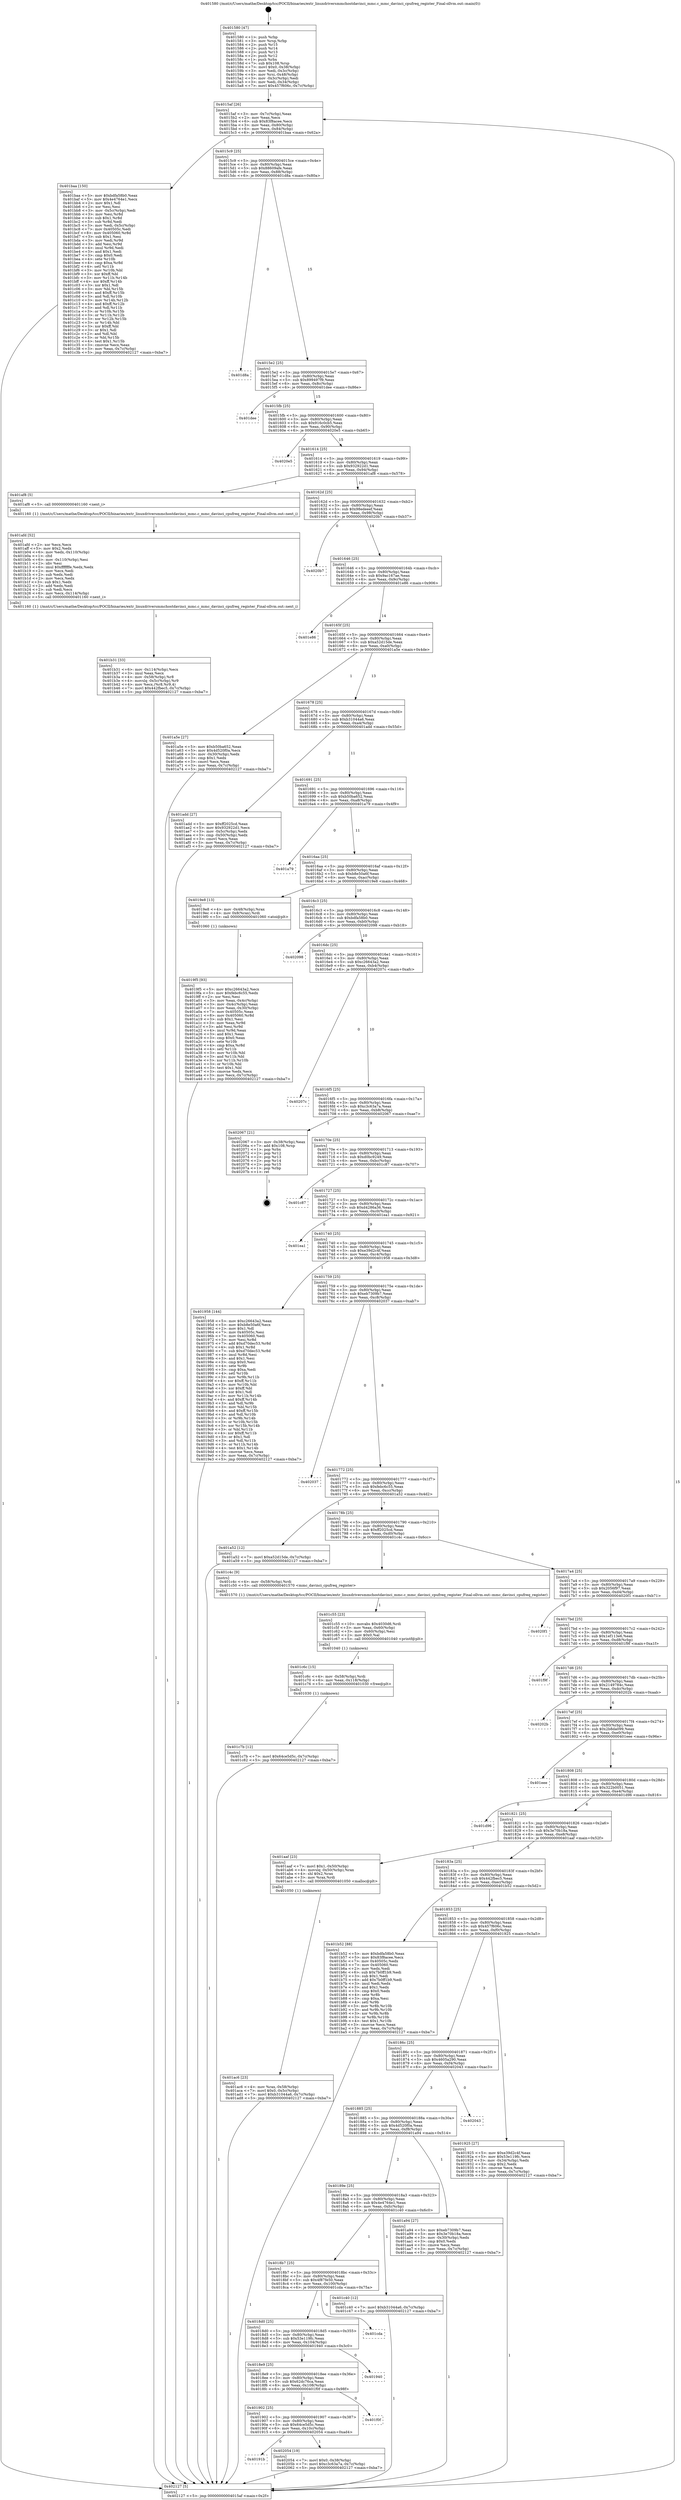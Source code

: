 digraph "0x401580" {
  label = "0x401580 (/mnt/c/Users/mathe/Desktop/tcc/POCII/binaries/extr_linuxdriversmmchostdavinci_mmc.c_mmc_davinci_cpufreq_register_Final-ollvm.out::main(0))"
  labelloc = "t"
  node[shape=record]

  Entry [label="",width=0.3,height=0.3,shape=circle,fillcolor=black,style=filled]
  "0x4015af" [label="{
     0x4015af [26]\l
     | [instrs]\l
     &nbsp;&nbsp;0x4015af \<+3\>: mov -0x7c(%rbp),%eax\l
     &nbsp;&nbsp;0x4015b2 \<+2\>: mov %eax,%ecx\l
     &nbsp;&nbsp;0x4015b4 \<+6\>: sub $0x83f8acee,%ecx\l
     &nbsp;&nbsp;0x4015ba \<+3\>: mov %eax,-0x80(%rbp)\l
     &nbsp;&nbsp;0x4015bd \<+6\>: mov %ecx,-0x84(%rbp)\l
     &nbsp;&nbsp;0x4015c3 \<+6\>: je 0000000000401baa \<main+0x62a\>\l
  }"]
  "0x401baa" [label="{
     0x401baa [150]\l
     | [instrs]\l
     &nbsp;&nbsp;0x401baa \<+5\>: mov $0xbdfa58b0,%eax\l
     &nbsp;&nbsp;0x401baf \<+5\>: mov $0x4e4764e1,%ecx\l
     &nbsp;&nbsp;0x401bb4 \<+2\>: mov $0x1,%dl\l
     &nbsp;&nbsp;0x401bb6 \<+2\>: xor %esi,%esi\l
     &nbsp;&nbsp;0x401bb8 \<+3\>: mov -0x5c(%rbp),%edi\l
     &nbsp;&nbsp;0x401bbb \<+3\>: mov %esi,%r8d\l
     &nbsp;&nbsp;0x401bbe \<+4\>: sub $0x1,%r8d\l
     &nbsp;&nbsp;0x401bc2 \<+3\>: sub %r8d,%edi\l
     &nbsp;&nbsp;0x401bc5 \<+3\>: mov %edi,-0x5c(%rbp)\l
     &nbsp;&nbsp;0x401bc8 \<+7\>: mov 0x40505c,%edi\l
     &nbsp;&nbsp;0x401bcf \<+8\>: mov 0x405060,%r8d\l
     &nbsp;&nbsp;0x401bd7 \<+3\>: sub $0x1,%esi\l
     &nbsp;&nbsp;0x401bda \<+3\>: mov %edi,%r9d\l
     &nbsp;&nbsp;0x401bdd \<+3\>: add %esi,%r9d\l
     &nbsp;&nbsp;0x401be0 \<+4\>: imul %r9d,%edi\l
     &nbsp;&nbsp;0x401be4 \<+3\>: and $0x1,%edi\l
     &nbsp;&nbsp;0x401be7 \<+3\>: cmp $0x0,%edi\l
     &nbsp;&nbsp;0x401bea \<+4\>: sete %r10b\l
     &nbsp;&nbsp;0x401bee \<+4\>: cmp $0xa,%r8d\l
     &nbsp;&nbsp;0x401bf2 \<+4\>: setl %r11b\l
     &nbsp;&nbsp;0x401bf6 \<+3\>: mov %r10b,%bl\l
     &nbsp;&nbsp;0x401bf9 \<+3\>: xor $0xff,%bl\l
     &nbsp;&nbsp;0x401bfc \<+3\>: mov %r11b,%r14b\l
     &nbsp;&nbsp;0x401bff \<+4\>: xor $0xff,%r14b\l
     &nbsp;&nbsp;0x401c03 \<+3\>: xor $0x1,%dl\l
     &nbsp;&nbsp;0x401c06 \<+3\>: mov %bl,%r15b\l
     &nbsp;&nbsp;0x401c09 \<+4\>: and $0xff,%r15b\l
     &nbsp;&nbsp;0x401c0d \<+3\>: and %dl,%r10b\l
     &nbsp;&nbsp;0x401c10 \<+3\>: mov %r14b,%r12b\l
     &nbsp;&nbsp;0x401c13 \<+4\>: and $0xff,%r12b\l
     &nbsp;&nbsp;0x401c17 \<+3\>: and %dl,%r11b\l
     &nbsp;&nbsp;0x401c1a \<+3\>: or %r10b,%r15b\l
     &nbsp;&nbsp;0x401c1d \<+3\>: or %r11b,%r12b\l
     &nbsp;&nbsp;0x401c20 \<+3\>: xor %r12b,%r15b\l
     &nbsp;&nbsp;0x401c23 \<+3\>: or %r14b,%bl\l
     &nbsp;&nbsp;0x401c26 \<+3\>: xor $0xff,%bl\l
     &nbsp;&nbsp;0x401c29 \<+3\>: or $0x1,%dl\l
     &nbsp;&nbsp;0x401c2c \<+2\>: and %dl,%bl\l
     &nbsp;&nbsp;0x401c2e \<+3\>: or %bl,%r15b\l
     &nbsp;&nbsp;0x401c31 \<+4\>: test $0x1,%r15b\l
     &nbsp;&nbsp;0x401c35 \<+3\>: cmovne %ecx,%eax\l
     &nbsp;&nbsp;0x401c38 \<+3\>: mov %eax,-0x7c(%rbp)\l
     &nbsp;&nbsp;0x401c3b \<+5\>: jmp 0000000000402127 \<main+0xba7\>\l
  }"]
  "0x4015c9" [label="{
     0x4015c9 [25]\l
     | [instrs]\l
     &nbsp;&nbsp;0x4015c9 \<+5\>: jmp 00000000004015ce \<main+0x4e\>\l
     &nbsp;&nbsp;0x4015ce \<+3\>: mov -0x80(%rbp),%eax\l
     &nbsp;&nbsp;0x4015d1 \<+5\>: sub $0x88609afe,%eax\l
     &nbsp;&nbsp;0x4015d6 \<+6\>: mov %eax,-0x88(%rbp)\l
     &nbsp;&nbsp;0x4015dc \<+6\>: je 0000000000401d8a \<main+0x80a\>\l
  }"]
  Exit [label="",width=0.3,height=0.3,shape=circle,fillcolor=black,style=filled,peripheries=2]
  "0x401d8a" [label="{
     0x401d8a\l
  }", style=dashed]
  "0x4015e2" [label="{
     0x4015e2 [25]\l
     | [instrs]\l
     &nbsp;&nbsp;0x4015e2 \<+5\>: jmp 00000000004015e7 \<main+0x67\>\l
     &nbsp;&nbsp;0x4015e7 \<+3\>: mov -0x80(%rbp),%eax\l
     &nbsp;&nbsp;0x4015ea \<+5\>: sub $0x899497f9,%eax\l
     &nbsp;&nbsp;0x4015ef \<+6\>: mov %eax,-0x8c(%rbp)\l
     &nbsp;&nbsp;0x4015f5 \<+6\>: je 0000000000401dee \<main+0x86e\>\l
  }"]
  "0x40191b" [label="{
     0x40191b\l
  }", style=dashed]
  "0x401dee" [label="{
     0x401dee\l
  }", style=dashed]
  "0x4015fb" [label="{
     0x4015fb [25]\l
     | [instrs]\l
     &nbsp;&nbsp;0x4015fb \<+5\>: jmp 0000000000401600 \<main+0x80\>\l
     &nbsp;&nbsp;0x401600 \<+3\>: mov -0x80(%rbp),%eax\l
     &nbsp;&nbsp;0x401603 \<+5\>: sub $0x916c0cb5,%eax\l
     &nbsp;&nbsp;0x401608 \<+6\>: mov %eax,-0x90(%rbp)\l
     &nbsp;&nbsp;0x40160e \<+6\>: je 00000000004020e5 \<main+0xb65\>\l
  }"]
  "0x402054" [label="{
     0x402054 [19]\l
     | [instrs]\l
     &nbsp;&nbsp;0x402054 \<+7\>: movl $0x0,-0x38(%rbp)\l
     &nbsp;&nbsp;0x40205b \<+7\>: movl $0xc3c63a7a,-0x7c(%rbp)\l
     &nbsp;&nbsp;0x402062 \<+5\>: jmp 0000000000402127 \<main+0xba7\>\l
  }"]
  "0x4020e5" [label="{
     0x4020e5\l
  }", style=dashed]
  "0x401614" [label="{
     0x401614 [25]\l
     | [instrs]\l
     &nbsp;&nbsp;0x401614 \<+5\>: jmp 0000000000401619 \<main+0x99\>\l
     &nbsp;&nbsp;0x401619 \<+3\>: mov -0x80(%rbp),%eax\l
     &nbsp;&nbsp;0x40161c \<+5\>: sub $0x932922d1,%eax\l
     &nbsp;&nbsp;0x401621 \<+6\>: mov %eax,-0x94(%rbp)\l
     &nbsp;&nbsp;0x401627 \<+6\>: je 0000000000401af8 \<main+0x578\>\l
  }"]
  "0x401902" [label="{
     0x401902 [25]\l
     | [instrs]\l
     &nbsp;&nbsp;0x401902 \<+5\>: jmp 0000000000401907 \<main+0x387\>\l
     &nbsp;&nbsp;0x401907 \<+3\>: mov -0x80(%rbp),%eax\l
     &nbsp;&nbsp;0x40190a \<+5\>: sub $0x64ce5d5c,%eax\l
     &nbsp;&nbsp;0x40190f \<+6\>: mov %eax,-0x10c(%rbp)\l
     &nbsp;&nbsp;0x401915 \<+6\>: je 0000000000402054 \<main+0xad4\>\l
  }"]
  "0x401af8" [label="{
     0x401af8 [5]\l
     | [instrs]\l
     &nbsp;&nbsp;0x401af8 \<+5\>: call 0000000000401160 \<next_i\>\l
     | [calls]\l
     &nbsp;&nbsp;0x401160 \{1\} (/mnt/c/Users/mathe/Desktop/tcc/POCII/binaries/extr_linuxdriversmmchostdavinci_mmc.c_mmc_davinci_cpufreq_register_Final-ollvm.out::next_i)\l
  }"]
  "0x40162d" [label="{
     0x40162d [25]\l
     | [instrs]\l
     &nbsp;&nbsp;0x40162d \<+5\>: jmp 0000000000401632 \<main+0xb2\>\l
     &nbsp;&nbsp;0x401632 \<+3\>: mov -0x80(%rbp),%eax\l
     &nbsp;&nbsp;0x401635 \<+5\>: sub $0x98edeeef,%eax\l
     &nbsp;&nbsp;0x40163a \<+6\>: mov %eax,-0x98(%rbp)\l
     &nbsp;&nbsp;0x401640 \<+6\>: je 00000000004020b7 \<main+0xb37\>\l
  }"]
  "0x401f0f" [label="{
     0x401f0f\l
  }", style=dashed]
  "0x4020b7" [label="{
     0x4020b7\l
  }", style=dashed]
  "0x401646" [label="{
     0x401646 [25]\l
     | [instrs]\l
     &nbsp;&nbsp;0x401646 \<+5\>: jmp 000000000040164b \<main+0xcb\>\l
     &nbsp;&nbsp;0x40164b \<+3\>: mov -0x80(%rbp),%eax\l
     &nbsp;&nbsp;0x40164e \<+5\>: sub $0x9ac167ae,%eax\l
     &nbsp;&nbsp;0x401653 \<+6\>: mov %eax,-0x9c(%rbp)\l
     &nbsp;&nbsp;0x401659 \<+6\>: je 0000000000401e86 \<main+0x906\>\l
  }"]
  "0x4018e9" [label="{
     0x4018e9 [25]\l
     | [instrs]\l
     &nbsp;&nbsp;0x4018e9 \<+5\>: jmp 00000000004018ee \<main+0x36e\>\l
     &nbsp;&nbsp;0x4018ee \<+3\>: mov -0x80(%rbp),%eax\l
     &nbsp;&nbsp;0x4018f1 \<+5\>: sub $0x62dc76ca,%eax\l
     &nbsp;&nbsp;0x4018f6 \<+6\>: mov %eax,-0x108(%rbp)\l
     &nbsp;&nbsp;0x4018fc \<+6\>: je 0000000000401f0f \<main+0x98f\>\l
  }"]
  "0x401e86" [label="{
     0x401e86\l
  }", style=dashed]
  "0x40165f" [label="{
     0x40165f [25]\l
     | [instrs]\l
     &nbsp;&nbsp;0x40165f \<+5\>: jmp 0000000000401664 \<main+0xe4\>\l
     &nbsp;&nbsp;0x401664 \<+3\>: mov -0x80(%rbp),%eax\l
     &nbsp;&nbsp;0x401667 \<+5\>: sub $0xa52d15de,%eax\l
     &nbsp;&nbsp;0x40166c \<+6\>: mov %eax,-0xa0(%rbp)\l
     &nbsp;&nbsp;0x401672 \<+6\>: je 0000000000401a5e \<main+0x4de\>\l
  }"]
  "0x401940" [label="{
     0x401940\l
  }", style=dashed]
  "0x401a5e" [label="{
     0x401a5e [27]\l
     | [instrs]\l
     &nbsp;&nbsp;0x401a5e \<+5\>: mov $0xb50ba652,%eax\l
     &nbsp;&nbsp;0x401a63 \<+5\>: mov $0x4d520f0a,%ecx\l
     &nbsp;&nbsp;0x401a68 \<+3\>: mov -0x30(%rbp),%edx\l
     &nbsp;&nbsp;0x401a6b \<+3\>: cmp $0x1,%edx\l
     &nbsp;&nbsp;0x401a6e \<+3\>: cmovl %ecx,%eax\l
     &nbsp;&nbsp;0x401a71 \<+3\>: mov %eax,-0x7c(%rbp)\l
     &nbsp;&nbsp;0x401a74 \<+5\>: jmp 0000000000402127 \<main+0xba7\>\l
  }"]
  "0x401678" [label="{
     0x401678 [25]\l
     | [instrs]\l
     &nbsp;&nbsp;0x401678 \<+5\>: jmp 000000000040167d \<main+0xfd\>\l
     &nbsp;&nbsp;0x40167d \<+3\>: mov -0x80(%rbp),%eax\l
     &nbsp;&nbsp;0x401680 \<+5\>: sub $0xb31044a6,%eax\l
     &nbsp;&nbsp;0x401685 \<+6\>: mov %eax,-0xa4(%rbp)\l
     &nbsp;&nbsp;0x40168b \<+6\>: je 0000000000401add \<main+0x55d\>\l
  }"]
  "0x4018d0" [label="{
     0x4018d0 [25]\l
     | [instrs]\l
     &nbsp;&nbsp;0x4018d0 \<+5\>: jmp 00000000004018d5 \<main+0x355\>\l
     &nbsp;&nbsp;0x4018d5 \<+3\>: mov -0x80(%rbp),%eax\l
     &nbsp;&nbsp;0x4018d8 \<+5\>: sub $0x53e119fc,%eax\l
     &nbsp;&nbsp;0x4018dd \<+6\>: mov %eax,-0x104(%rbp)\l
     &nbsp;&nbsp;0x4018e3 \<+6\>: je 0000000000401940 \<main+0x3c0\>\l
  }"]
  "0x401add" [label="{
     0x401add [27]\l
     | [instrs]\l
     &nbsp;&nbsp;0x401add \<+5\>: mov $0xff2025cd,%eax\l
     &nbsp;&nbsp;0x401ae2 \<+5\>: mov $0x932922d1,%ecx\l
     &nbsp;&nbsp;0x401ae7 \<+3\>: mov -0x5c(%rbp),%edx\l
     &nbsp;&nbsp;0x401aea \<+3\>: cmp -0x50(%rbp),%edx\l
     &nbsp;&nbsp;0x401aed \<+3\>: cmovl %ecx,%eax\l
     &nbsp;&nbsp;0x401af0 \<+3\>: mov %eax,-0x7c(%rbp)\l
     &nbsp;&nbsp;0x401af3 \<+5\>: jmp 0000000000402127 \<main+0xba7\>\l
  }"]
  "0x401691" [label="{
     0x401691 [25]\l
     | [instrs]\l
     &nbsp;&nbsp;0x401691 \<+5\>: jmp 0000000000401696 \<main+0x116\>\l
     &nbsp;&nbsp;0x401696 \<+3\>: mov -0x80(%rbp),%eax\l
     &nbsp;&nbsp;0x401699 \<+5\>: sub $0xb50ba652,%eax\l
     &nbsp;&nbsp;0x40169e \<+6\>: mov %eax,-0xa8(%rbp)\l
     &nbsp;&nbsp;0x4016a4 \<+6\>: je 0000000000401a79 \<main+0x4f9\>\l
  }"]
  "0x401cda" [label="{
     0x401cda\l
  }", style=dashed]
  "0x401a79" [label="{
     0x401a79\l
  }", style=dashed]
  "0x4016aa" [label="{
     0x4016aa [25]\l
     | [instrs]\l
     &nbsp;&nbsp;0x4016aa \<+5\>: jmp 00000000004016af \<main+0x12f\>\l
     &nbsp;&nbsp;0x4016af \<+3\>: mov -0x80(%rbp),%eax\l
     &nbsp;&nbsp;0x4016b2 \<+5\>: sub $0xb8e50a6f,%eax\l
     &nbsp;&nbsp;0x4016b7 \<+6\>: mov %eax,-0xac(%rbp)\l
     &nbsp;&nbsp;0x4016bd \<+6\>: je 00000000004019e8 \<main+0x468\>\l
  }"]
  "0x401c7b" [label="{
     0x401c7b [12]\l
     | [instrs]\l
     &nbsp;&nbsp;0x401c7b \<+7\>: movl $0x64ce5d5c,-0x7c(%rbp)\l
     &nbsp;&nbsp;0x401c82 \<+5\>: jmp 0000000000402127 \<main+0xba7\>\l
  }"]
  "0x4019e8" [label="{
     0x4019e8 [13]\l
     | [instrs]\l
     &nbsp;&nbsp;0x4019e8 \<+4\>: mov -0x48(%rbp),%rax\l
     &nbsp;&nbsp;0x4019ec \<+4\>: mov 0x8(%rax),%rdi\l
     &nbsp;&nbsp;0x4019f0 \<+5\>: call 0000000000401060 \<atoi@plt\>\l
     | [calls]\l
     &nbsp;&nbsp;0x401060 \{1\} (unknown)\l
  }"]
  "0x4016c3" [label="{
     0x4016c3 [25]\l
     | [instrs]\l
     &nbsp;&nbsp;0x4016c3 \<+5\>: jmp 00000000004016c8 \<main+0x148\>\l
     &nbsp;&nbsp;0x4016c8 \<+3\>: mov -0x80(%rbp),%eax\l
     &nbsp;&nbsp;0x4016cb \<+5\>: sub $0xbdfa58b0,%eax\l
     &nbsp;&nbsp;0x4016d0 \<+6\>: mov %eax,-0xb0(%rbp)\l
     &nbsp;&nbsp;0x4016d6 \<+6\>: je 0000000000402098 \<main+0xb18\>\l
  }"]
  "0x401c6c" [label="{
     0x401c6c [15]\l
     | [instrs]\l
     &nbsp;&nbsp;0x401c6c \<+4\>: mov -0x58(%rbp),%rdi\l
     &nbsp;&nbsp;0x401c70 \<+6\>: mov %eax,-0x118(%rbp)\l
     &nbsp;&nbsp;0x401c76 \<+5\>: call 0000000000401030 \<free@plt\>\l
     | [calls]\l
     &nbsp;&nbsp;0x401030 \{1\} (unknown)\l
  }"]
  "0x402098" [label="{
     0x402098\l
  }", style=dashed]
  "0x4016dc" [label="{
     0x4016dc [25]\l
     | [instrs]\l
     &nbsp;&nbsp;0x4016dc \<+5\>: jmp 00000000004016e1 \<main+0x161\>\l
     &nbsp;&nbsp;0x4016e1 \<+3\>: mov -0x80(%rbp),%eax\l
     &nbsp;&nbsp;0x4016e4 \<+5\>: sub $0xc26643a2,%eax\l
     &nbsp;&nbsp;0x4016e9 \<+6\>: mov %eax,-0xb4(%rbp)\l
     &nbsp;&nbsp;0x4016ef \<+6\>: je 000000000040207c \<main+0xafc\>\l
  }"]
  "0x401c55" [label="{
     0x401c55 [23]\l
     | [instrs]\l
     &nbsp;&nbsp;0x401c55 \<+10\>: movabs $0x4030d6,%rdi\l
     &nbsp;&nbsp;0x401c5f \<+3\>: mov %eax,-0x60(%rbp)\l
     &nbsp;&nbsp;0x401c62 \<+3\>: mov -0x60(%rbp),%esi\l
     &nbsp;&nbsp;0x401c65 \<+2\>: mov $0x0,%al\l
     &nbsp;&nbsp;0x401c67 \<+5\>: call 0000000000401040 \<printf@plt\>\l
     | [calls]\l
     &nbsp;&nbsp;0x401040 \{1\} (unknown)\l
  }"]
  "0x40207c" [label="{
     0x40207c\l
  }", style=dashed]
  "0x4016f5" [label="{
     0x4016f5 [25]\l
     | [instrs]\l
     &nbsp;&nbsp;0x4016f5 \<+5\>: jmp 00000000004016fa \<main+0x17a\>\l
     &nbsp;&nbsp;0x4016fa \<+3\>: mov -0x80(%rbp),%eax\l
     &nbsp;&nbsp;0x4016fd \<+5\>: sub $0xc3c63a7a,%eax\l
     &nbsp;&nbsp;0x401702 \<+6\>: mov %eax,-0xb8(%rbp)\l
     &nbsp;&nbsp;0x401708 \<+6\>: je 0000000000402067 \<main+0xae7\>\l
  }"]
  "0x4018b7" [label="{
     0x4018b7 [25]\l
     | [instrs]\l
     &nbsp;&nbsp;0x4018b7 \<+5\>: jmp 00000000004018bc \<main+0x33c\>\l
     &nbsp;&nbsp;0x4018bc \<+3\>: mov -0x80(%rbp),%eax\l
     &nbsp;&nbsp;0x4018bf \<+5\>: sub $0x4f87fe50,%eax\l
     &nbsp;&nbsp;0x4018c4 \<+6\>: mov %eax,-0x100(%rbp)\l
     &nbsp;&nbsp;0x4018ca \<+6\>: je 0000000000401cda \<main+0x75a\>\l
  }"]
  "0x402067" [label="{
     0x402067 [21]\l
     | [instrs]\l
     &nbsp;&nbsp;0x402067 \<+3\>: mov -0x38(%rbp),%eax\l
     &nbsp;&nbsp;0x40206a \<+7\>: add $0x108,%rsp\l
     &nbsp;&nbsp;0x402071 \<+1\>: pop %rbx\l
     &nbsp;&nbsp;0x402072 \<+2\>: pop %r12\l
     &nbsp;&nbsp;0x402074 \<+2\>: pop %r13\l
     &nbsp;&nbsp;0x402076 \<+2\>: pop %r14\l
     &nbsp;&nbsp;0x402078 \<+2\>: pop %r15\l
     &nbsp;&nbsp;0x40207a \<+1\>: pop %rbp\l
     &nbsp;&nbsp;0x40207b \<+1\>: ret\l
  }"]
  "0x40170e" [label="{
     0x40170e [25]\l
     | [instrs]\l
     &nbsp;&nbsp;0x40170e \<+5\>: jmp 0000000000401713 \<main+0x193\>\l
     &nbsp;&nbsp;0x401713 \<+3\>: mov -0x80(%rbp),%eax\l
     &nbsp;&nbsp;0x401716 \<+5\>: sub $0xd0bc9249,%eax\l
     &nbsp;&nbsp;0x40171b \<+6\>: mov %eax,-0xbc(%rbp)\l
     &nbsp;&nbsp;0x401721 \<+6\>: je 0000000000401c87 \<main+0x707\>\l
  }"]
  "0x401c40" [label="{
     0x401c40 [12]\l
     | [instrs]\l
     &nbsp;&nbsp;0x401c40 \<+7\>: movl $0xb31044a6,-0x7c(%rbp)\l
     &nbsp;&nbsp;0x401c47 \<+5\>: jmp 0000000000402127 \<main+0xba7\>\l
  }"]
  "0x401c87" [label="{
     0x401c87\l
  }", style=dashed]
  "0x401727" [label="{
     0x401727 [25]\l
     | [instrs]\l
     &nbsp;&nbsp;0x401727 \<+5\>: jmp 000000000040172c \<main+0x1ac\>\l
     &nbsp;&nbsp;0x40172c \<+3\>: mov -0x80(%rbp),%eax\l
     &nbsp;&nbsp;0x40172f \<+5\>: sub $0xd4286a36,%eax\l
     &nbsp;&nbsp;0x401734 \<+6\>: mov %eax,-0xc0(%rbp)\l
     &nbsp;&nbsp;0x40173a \<+6\>: je 0000000000401ea1 \<main+0x921\>\l
  }"]
  "0x401b31" [label="{
     0x401b31 [33]\l
     | [instrs]\l
     &nbsp;&nbsp;0x401b31 \<+6\>: mov -0x114(%rbp),%ecx\l
     &nbsp;&nbsp;0x401b37 \<+3\>: imul %eax,%ecx\l
     &nbsp;&nbsp;0x401b3a \<+4\>: mov -0x58(%rbp),%r8\l
     &nbsp;&nbsp;0x401b3e \<+4\>: movslq -0x5c(%rbp),%r9\l
     &nbsp;&nbsp;0x401b42 \<+4\>: mov %ecx,(%r8,%r9,4)\l
     &nbsp;&nbsp;0x401b46 \<+7\>: movl $0x442fbec5,-0x7c(%rbp)\l
     &nbsp;&nbsp;0x401b4d \<+5\>: jmp 0000000000402127 \<main+0xba7\>\l
  }"]
  "0x401ea1" [label="{
     0x401ea1\l
  }", style=dashed]
  "0x401740" [label="{
     0x401740 [25]\l
     | [instrs]\l
     &nbsp;&nbsp;0x401740 \<+5\>: jmp 0000000000401745 \<main+0x1c5\>\l
     &nbsp;&nbsp;0x401745 \<+3\>: mov -0x80(%rbp),%eax\l
     &nbsp;&nbsp;0x401748 \<+5\>: sub $0xe39d2c4f,%eax\l
     &nbsp;&nbsp;0x40174d \<+6\>: mov %eax,-0xc4(%rbp)\l
     &nbsp;&nbsp;0x401753 \<+6\>: je 0000000000401958 \<main+0x3d8\>\l
  }"]
  "0x401afd" [label="{
     0x401afd [52]\l
     | [instrs]\l
     &nbsp;&nbsp;0x401afd \<+2\>: xor %ecx,%ecx\l
     &nbsp;&nbsp;0x401aff \<+5\>: mov $0x2,%edx\l
     &nbsp;&nbsp;0x401b04 \<+6\>: mov %edx,-0x110(%rbp)\l
     &nbsp;&nbsp;0x401b0a \<+1\>: cltd\l
     &nbsp;&nbsp;0x401b0b \<+6\>: mov -0x110(%rbp),%esi\l
     &nbsp;&nbsp;0x401b11 \<+2\>: idiv %esi\l
     &nbsp;&nbsp;0x401b13 \<+6\>: imul $0xfffffffe,%edx,%edx\l
     &nbsp;&nbsp;0x401b19 \<+2\>: mov %ecx,%edi\l
     &nbsp;&nbsp;0x401b1b \<+2\>: sub %edx,%edi\l
     &nbsp;&nbsp;0x401b1d \<+2\>: mov %ecx,%edx\l
     &nbsp;&nbsp;0x401b1f \<+3\>: sub $0x1,%edx\l
     &nbsp;&nbsp;0x401b22 \<+2\>: add %edx,%edi\l
     &nbsp;&nbsp;0x401b24 \<+2\>: sub %edi,%ecx\l
     &nbsp;&nbsp;0x401b26 \<+6\>: mov %ecx,-0x114(%rbp)\l
     &nbsp;&nbsp;0x401b2c \<+5\>: call 0000000000401160 \<next_i\>\l
     | [calls]\l
     &nbsp;&nbsp;0x401160 \{1\} (/mnt/c/Users/mathe/Desktop/tcc/POCII/binaries/extr_linuxdriversmmchostdavinci_mmc.c_mmc_davinci_cpufreq_register_Final-ollvm.out::next_i)\l
  }"]
  "0x401958" [label="{
     0x401958 [144]\l
     | [instrs]\l
     &nbsp;&nbsp;0x401958 \<+5\>: mov $0xc26643a2,%eax\l
     &nbsp;&nbsp;0x40195d \<+5\>: mov $0xb8e50a6f,%ecx\l
     &nbsp;&nbsp;0x401962 \<+2\>: mov $0x1,%dl\l
     &nbsp;&nbsp;0x401964 \<+7\>: mov 0x40505c,%esi\l
     &nbsp;&nbsp;0x40196b \<+7\>: mov 0x405060,%edi\l
     &nbsp;&nbsp;0x401972 \<+3\>: mov %esi,%r8d\l
     &nbsp;&nbsp;0x401975 \<+7\>: add $0xd70dec53,%r8d\l
     &nbsp;&nbsp;0x40197c \<+4\>: sub $0x1,%r8d\l
     &nbsp;&nbsp;0x401980 \<+7\>: sub $0xd70dec53,%r8d\l
     &nbsp;&nbsp;0x401987 \<+4\>: imul %r8d,%esi\l
     &nbsp;&nbsp;0x40198b \<+3\>: and $0x1,%esi\l
     &nbsp;&nbsp;0x40198e \<+3\>: cmp $0x0,%esi\l
     &nbsp;&nbsp;0x401991 \<+4\>: sete %r9b\l
     &nbsp;&nbsp;0x401995 \<+3\>: cmp $0xa,%edi\l
     &nbsp;&nbsp;0x401998 \<+4\>: setl %r10b\l
     &nbsp;&nbsp;0x40199c \<+3\>: mov %r9b,%r11b\l
     &nbsp;&nbsp;0x40199f \<+4\>: xor $0xff,%r11b\l
     &nbsp;&nbsp;0x4019a3 \<+3\>: mov %r10b,%bl\l
     &nbsp;&nbsp;0x4019a6 \<+3\>: xor $0xff,%bl\l
     &nbsp;&nbsp;0x4019a9 \<+3\>: xor $0x1,%dl\l
     &nbsp;&nbsp;0x4019ac \<+3\>: mov %r11b,%r14b\l
     &nbsp;&nbsp;0x4019af \<+4\>: and $0xff,%r14b\l
     &nbsp;&nbsp;0x4019b3 \<+3\>: and %dl,%r9b\l
     &nbsp;&nbsp;0x4019b6 \<+3\>: mov %bl,%r15b\l
     &nbsp;&nbsp;0x4019b9 \<+4\>: and $0xff,%r15b\l
     &nbsp;&nbsp;0x4019bd \<+3\>: and %dl,%r10b\l
     &nbsp;&nbsp;0x4019c0 \<+3\>: or %r9b,%r14b\l
     &nbsp;&nbsp;0x4019c3 \<+3\>: or %r10b,%r15b\l
     &nbsp;&nbsp;0x4019c6 \<+3\>: xor %r15b,%r14b\l
     &nbsp;&nbsp;0x4019c9 \<+3\>: or %bl,%r11b\l
     &nbsp;&nbsp;0x4019cc \<+4\>: xor $0xff,%r11b\l
     &nbsp;&nbsp;0x4019d0 \<+3\>: or $0x1,%dl\l
     &nbsp;&nbsp;0x4019d3 \<+3\>: and %dl,%r11b\l
     &nbsp;&nbsp;0x4019d6 \<+3\>: or %r11b,%r14b\l
     &nbsp;&nbsp;0x4019d9 \<+4\>: test $0x1,%r14b\l
     &nbsp;&nbsp;0x4019dd \<+3\>: cmovne %ecx,%eax\l
     &nbsp;&nbsp;0x4019e0 \<+3\>: mov %eax,-0x7c(%rbp)\l
     &nbsp;&nbsp;0x4019e3 \<+5\>: jmp 0000000000402127 \<main+0xba7\>\l
  }"]
  "0x401759" [label="{
     0x401759 [25]\l
     | [instrs]\l
     &nbsp;&nbsp;0x401759 \<+5\>: jmp 000000000040175e \<main+0x1de\>\l
     &nbsp;&nbsp;0x40175e \<+3\>: mov -0x80(%rbp),%eax\l
     &nbsp;&nbsp;0x401761 \<+5\>: sub $0xeb7309b7,%eax\l
     &nbsp;&nbsp;0x401766 \<+6\>: mov %eax,-0xc8(%rbp)\l
     &nbsp;&nbsp;0x40176c \<+6\>: je 0000000000402037 \<main+0xab7\>\l
  }"]
  "0x401ac6" [label="{
     0x401ac6 [23]\l
     | [instrs]\l
     &nbsp;&nbsp;0x401ac6 \<+4\>: mov %rax,-0x58(%rbp)\l
     &nbsp;&nbsp;0x401aca \<+7\>: movl $0x0,-0x5c(%rbp)\l
     &nbsp;&nbsp;0x401ad1 \<+7\>: movl $0xb31044a6,-0x7c(%rbp)\l
     &nbsp;&nbsp;0x401ad8 \<+5\>: jmp 0000000000402127 \<main+0xba7\>\l
  }"]
  "0x402037" [label="{
     0x402037\l
  }", style=dashed]
  "0x401772" [label="{
     0x401772 [25]\l
     | [instrs]\l
     &nbsp;&nbsp;0x401772 \<+5\>: jmp 0000000000401777 \<main+0x1f7\>\l
     &nbsp;&nbsp;0x401777 \<+3\>: mov -0x80(%rbp),%eax\l
     &nbsp;&nbsp;0x40177a \<+5\>: sub $0xfebc6c55,%eax\l
     &nbsp;&nbsp;0x40177f \<+6\>: mov %eax,-0xcc(%rbp)\l
     &nbsp;&nbsp;0x401785 \<+6\>: je 0000000000401a52 \<main+0x4d2\>\l
  }"]
  "0x40189e" [label="{
     0x40189e [25]\l
     | [instrs]\l
     &nbsp;&nbsp;0x40189e \<+5\>: jmp 00000000004018a3 \<main+0x323\>\l
     &nbsp;&nbsp;0x4018a3 \<+3\>: mov -0x80(%rbp),%eax\l
     &nbsp;&nbsp;0x4018a6 \<+5\>: sub $0x4e4764e1,%eax\l
     &nbsp;&nbsp;0x4018ab \<+6\>: mov %eax,-0xfc(%rbp)\l
     &nbsp;&nbsp;0x4018b1 \<+6\>: je 0000000000401c40 \<main+0x6c0\>\l
  }"]
  "0x401a52" [label="{
     0x401a52 [12]\l
     | [instrs]\l
     &nbsp;&nbsp;0x401a52 \<+7\>: movl $0xa52d15de,-0x7c(%rbp)\l
     &nbsp;&nbsp;0x401a59 \<+5\>: jmp 0000000000402127 \<main+0xba7\>\l
  }"]
  "0x40178b" [label="{
     0x40178b [25]\l
     | [instrs]\l
     &nbsp;&nbsp;0x40178b \<+5\>: jmp 0000000000401790 \<main+0x210\>\l
     &nbsp;&nbsp;0x401790 \<+3\>: mov -0x80(%rbp),%eax\l
     &nbsp;&nbsp;0x401793 \<+5\>: sub $0xff2025cd,%eax\l
     &nbsp;&nbsp;0x401798 \<+6\>: mov %eax,-0xd0(%rbp)\l
     &nbsp;&nbsp;0x40179e \<+6\>: je 0000000000401c4c \<main+0x6cc\>\l
  }"]
  "0x401a94" [label="{
     0x401a94 [27]\l
     | [instrs]\l
     &nbsp;&nbsp;0x401a94 \<+5\>: mov $0xeb7309b7,%eax\l
     &nbsp;&nbsp;0x401a99 \<+5\>: mov $0x3e70b18a,%ecx\l
     &nbsp;&nbsp;0x401a9e \<+3\>: mov -0x30(%rbp),%edx\l
     &nbsp;&nbsp;0x401aa1 \<+3\>: cmp $0x0,%edx\l
     &nbsp;&nbsp;0x401aa4 \<+3\>: cmove %ecx,%eax\l
     &nbsp;&nbsp;0x401aa7 \<+3\>: mov %eax,-0x7c(%rbp)\l
     &nbsp;&nbsp;0x401aaa \<+5\>: jmp 0000000000402127 \<main+0xba7\>\l
  }"]
  "0x401c4c" [label="{
     0x401c4c [9]\l
     | [instrs]\l
     &nbsp;&nbsp;0x401c4c \<+4\>: mov -0x58(%rbp),%rdi\l
     &nbsp;&nbsp;0x401c50 \<+5\>: call 0000000000401570 \<mmc_davinci_cpufreq_register\>\l
     | [calls]\l
     &nbsp;&nbsp;0x401570 \{1\} (/mnt/c/Users/mathe/Desktop/tcc/POCII/binaries/extr_linuxdriversmmchostdavinci_mmc.c_mmc_davinci_cpufreq_register_Final-ollvm.out::mmc_davinci_cpufreq_register)\l
  }"]
  "0x4017a4" [label="{
     0x4017a4 [25]\l
     | [instrs]\l
     &nbsp;&nbsp;0x4017a4 \<+5\>: jmp 00000000004017a9 \<main+0x229\>\l
     &nbsp;&nbsp;0x4017a9 \<+3\>: mov -0x80(%rbp),%eax\l
     &nbsp;&nbsp;0x4017ac \<+5\>: sub $0x2056f97,%eax\l
     &nbsp;&nbsp;0x4017b1 \<+6\>: mov %eax,-0xd4(%rbp)\l
     &nbsp;&nbsp;0x4017b7 \<+6\>: je 00000000004020f1 \<main+0xb71\>\l
  }"]
  "0x401885" [label="{
     0x401885 [25]\l
     | [instrs]\l
     &nbsp;&nbsp;0x401885 \<+5\>: jmp 000000000040188a \<main+0x30a\>\l
     &nbsp;&nbsp;0x40188a \<+3\>: mov -0x80(%rbp),%eax\l
     &nbsp;&nbsp;0x40188d \<+5\>: sub $0x4d520f0a,%eax\l
     &nbsp;&nbsp;0x401892 \<+6\>: mov %eax,-0xf8(%rbp)\l
     &nbsp;&nbsp;0x401898 \<+6\>: je 0000000000401a94 \<main+0x514\>\l
  }"]
  "0x4020f1" [label="{
     0x4020f1\l
  }", style=dashed]
  "0x4017bd" [label="{
     0x4017bd [25]\l
     | [instrs]\l
     &nbsp;&nbsp;0x4017bd \<+5\>: jmp 00000000004017c2 \<main+0x242\>\l
     &nbsp;&nbsp;0x4017c2 \<+3\>: mov -0x80(%rbp),%eax\l
     &nbsp;&nbsp;0x4017c5 \<+5\>: sub $0x1ef113e6,%eax\l
     &nbsp;&nbsp;0x4017ca \<+6\>: mov %eax,-0xd8(%rbp)\l
     &nbsp;&nbsp;0x4017d0 \<+6\>: je 0000000000401f9f \<main+0xa1f\>\l
  }"]
  "0x402043" [label="{
     0x402043\l
  }", style=dashed]
  "0x401f9f" [label="{
     0x401f9f\l
  }", style=dashed]
  "0x4017d6" [label="{
     0x4017d6 [25]\l
     | [instrs]\l
     &nbsp;&nbsp;0x4017d6 \<+5\>: jmp 00000000004017db \<main+0x25b\>\l
     &nbsp;&nbsp;0x4017db \<+3\>: mov -0x80(%rbp),%eax\l
     &nbsp;&nbsp;0x4017de \<+5\>: sub $0x2149784c,%eax\l
     &nbsp;&nbsp;0x4017e3 \<+6\>: mov %eax,-0xdc(%rbp)\l
     &nbsp;&nbsp;0x4017e9 \<+6\>: je 000000000040202b \<main+0xaab\>\l
  }"]
  "0x4019f5" [label="{
     0x4019f5 [93]\l
     | [instrs]\l
     &nbsp;&nbsp;0x4019f5 \<+5\>: mov $0xc26643a2,%ecx\l
     &nbsp;&nbsp;0x4019fa \<+5\>: mov $0xfebc6c55,%edx\l
     &nbsp;&nbsp;0x4019ff \<+2\>: xor %esi,%esi\l
     &nbsp;&nbsp;0x401a01 \<+3\>: mov %eax,-0x4c(%rbp)\l
     &nbsp;&nbsp;0x401a04 \<+3\>: mov -0x4c(%rbp),%eax\l
     &nbsp;&nbsp;0x401a07 \<+3\>: mov %eax,-0x30(%rbp)\l
     &nbsp;&nbsp;0x401a0a \<+7\>: mov 0x40505c,%eax\l
     &nbsp;&nbsp;0x401a11 \<+8\>: mov 0x405060,%r8d\l
     &nbsp;&nbsp;0x401a19 \<+3\>: sub $0x1,%esi\l
     &nbsp;&nbsp;0x401a1c \<+3\>: mov %eax,%r9d\l
     &nbsp;&nbsp;0x401a1f \<+3\>: add %esi,%r9d\l
     &nbsp;&nbsp;0x401a22 \<+4\>: imul %r9d,%eax\l
     &nbsp;&nbsp;0x401a26 \<+3\>: and $0x1,%eax\l
     &nbsp;&nbsp;0x401a29 \<+3\>: cmp $0x0,%eax\l
     &nbsp;&nbsp;0x401a2c \<+4\>: sete %r10b\l
     &nbsp;&nbsp;0x401a30 \<+4\>: cmp $0xa,%r8d\l
     &nbsp;&nbsp;0x401a34 \<+4\>: setl %r11b\l
     &nbsp;&nbsp;0x401a38 \<+3\>: mov %r10b,%bl\l
     &nbsp;&nbsp;0x401a3b \<+3\>: and %r11b,%bl\l
     &nbsp;&nbsp;0x401a3e \<+3\>: xor %r11b,%r10b\l
     &nbsp;&nbsp;0x401a41 \<+3\>: or %r10b,%bl\l
     &nbsp;&nbsp;0x401a44 \<+3\>: test $0x1,%bl\l
     &nbsp;&nbsp;0x401a47 \<+3\>: cmovne %edx,%ecx\l
     &nbsp;&nbsp;0x401a4a \<+3\>: mov %ecx,-0x7c(%rbp)\l
     &nbsp;&nbsp;0x401a4d \<+5\>: jmp 0000000000402127 \<main+0xba7\>\l
  }"]
  "0x40202b" [label="{
     0x40202b\l
  }", style=dashed]
  "0x4017ef" [label="{
     0x4017ef [25]\l
     | [instrs]\l
     &nbsp;&nbsp;0x4017ef \<+5\>: jmp 00000000004017f4 \<main+0x274\>\l
     &nbsp;&nbsp;0x4017f4 \<+3\>: mov -0x80(%rbp),%eax\l
     &nbsp;&nbsp;0x4017f7 \<+5\>: sub $0x2b8da099,%eax\l
     &nbsp;&nbsp;0x4017fc \<+6\>: mov %eax,-0xe0(%rbp)\l
     &nbsp;&nbsp;0x401802 \<+6\>: je 0000000000401eee \<main+0x96e\>\l
  }"]
  "0x401580" [label="{
     0x401580 [47]\l
     | [instrs]\l
     &nbsp;&nbsp;0x401580 \<+1\>: push %rbp\l
     &nbsp;&nbsp;0x401581 \<+3\>: mov %rsp,%rbp\l
     &nbsp;&nbsp;0x401584 \<+2\>: push %r15\l
     &nbsp;&nbsp;0x401586 \<+2\>: push %r14\l
     &nbsp;&nbsp;0x401588 \<+2\>: push %r13\l
     &nbsp;&nbsp;0x40158a \<+2\>: push %r12\l
     &nbsp;&nbsp;0x40158c \<+1\>: push %rbx\l
     &nbsp;&nbsp;0x40158d \<+7\>: sub $0x108,%rsp\l
     &nbsp;&nbsp;0x401594 \<+7\>: movl $0x0,-0x38(%rbp)\l
     &nbsp;&nbsp;0x40159b \<+3\>: mov %edi,-0x3c(%rbp)\l
     &nbsp;&nbsp;0x40159e \<+4\>: mov %rsi,-0x48(%rbp)\l
     &nbsp;&nbsp;0x4015a2 \<+3\>: mov -0x3c(%rbp),%edi\l
     &nbsp;&nbsp;0x4015a5 \<+3\>: mov %edi,-0x34(%rbp)\l
     &nbsp;&nbsp;0x4015a8 \<+7\>: movl $0x457f606c,-0x7c(%rbp)\l
  }"]
  "0x401eee" [label="{
     0x401eee\l
  }", style=dashed]
  "0x401808" [label="{
     0x401808 [25]\l
     | [instrs]\l
     &nbsp;&nbsp;0x401808 \<+5\>: jmp 000000000040180d \<main+0x28d\>\l
     &nbsp;&nbsp;0x40180d \<+3\>: mov -0x80(%rbp),%eax\l
     &nbsp;&nbsp;0x401810 \<+5\>: sub $0x322b0051,%eax\l
     &nbsp;&nbsp;0x401815 \<+6\>: mov %eax,-0xe4(%rbp)\l
     &nbsp;&nbsp;0x40181b \<+6\>: je 0000000000401d96 \<main+0x816\>\l
  }"]
  "0x402127" [label="{
     0x402127 [5]\l
     | [instrs]\l
     &nbsp;&nbsp;0x402127 \<+5\>: jmp 00000000004015af \<main+0x2f\>\l
  }"]
  "0x401d96" [label="{
     0x401d96\l
  }", style=dashed]
  "0x401821" [label="{
     0x401821 [25]\l
     | [instrs]\l
     &nbsp;&nbsp;0x401821 \<+5\>: jmp 0000000000401826 \<main+0x2a6\>\l
     &nbsp;&nbsp;0x401826 \<+3\>: mov -0x80(%rbp),%eax\l
     &nbsp;&nbsp;0x401829 \<+5\>: sub $0x3e70b18a,%eax\l
     &nbsp;&nbsp;0x40182e \<+6\>: mov %eax,-0xe8(%rbp)\l
     &nbsp;&nbsp;0x401834 \<+6\>: je 0000000000401aaf \<main+0x52f\>\l
  }"]
  "0x40186c" [label="{
     0x40186c [25]\l
     | [instrs]\l
     &nbsp;&nbsp;0x40186c \<+5\>: jmp 0000000000401871 \<main+0x2f1\>\l
     &nbsp;&nbsp;0x401871 \<+3\>: mov -0x80(%rbp),%eax\l
     &nbsp;&nbsp;0x401874 \<+5\>: sub $0x4605a290,%eax\l
     &nbsp;&nbsp;0x401879 \<+6\>: mov %eax,-0xf4(%rbp)\l
     &nbsp;&nbsp;0x40187f \<+6\>: je 0000000000402043 \<main+0xac3\>\l
  }"]
  "0x401aaf" [label="{
     0x401aaf [23]\l
     | [instrs]\l
     &nbsp;&nbsp;0x401aaf \<+7\>: movl $0x1,-0x50(%rbp)\l
     &nbsp;&nbsp;0x401ab6 \<+4\>: movslq -0x50(%rbp),%rax\l
     &nbsp;&nbsp;0x401aba \<+4\>: shl $0x2,%rax\l
     &nbsp;&nbsp;0x401abe \<+3\>: mov %rax,%rdi\l
     &nbsp;&nbsp;0x401ac1 \<+5\>: call 0000000000401050 \<malloc@plt\>\l
     | [calls]\l
     &nbsp;&nbsp;0x401050 \{1\} (unknown)\l
  }"]
  "0x40183a" [label="{
     0x40183a [25]\l
     | [instrs]\l
     &nbsp;&nbsp;0x40183a \<+5\>: jmp 000000000040183f \<main+0x2bf\>\l
     &nbsp;&nbsp;0x40183f \<+3\>: mov -0x80(%rbp),%eax\l
     &nbsp;&nbsp;0x401842 \<+5\>: sub $0x442fbec5,%eax\l
     &nbsp;&nbsp;0x401847 \<+6\>: mov %eax,-0xec(%rbp)\l
     &nbsp;&nbsp;0x40184d \<+6\>: je 0000000000401b52 \<main+0x5d2\>\l
  }"]
  "0x401925" [label="{
     0x401925 [27]\l
     | [instrs]\l
     &nbsp;&nbsp;0x401925 \<+5\>: mov $0xe39d2c4f,%eax\l
     &nbsp;&nbsp;0x40192a \<+5\>: mov $0x53e119fc,%ecx\l
     &nbsp;&nbsp;0x40192f \<+3\>: mov -0x34(%rbp),%edx\l
     &nbsp;&nbsp;0x401932 \<+3\>: cmp $0x2,%edx\l
     &nbsp;&nbsp;0x401935 \<+3\>: cmovne %ecx,%eax\l
     &nbsp;&nbsp;0x401938 \<+3\>: mov %eax,-0x7c(%rbp)\l
     &nbsp;&nbsp;0x40193b \<+5\>: jmp 0000000000402127 \<main+0xba7\>\l
  }"]
  "0x401b52" [label="{
     0x401b52 [88]\l
     | [instrs]\l
     &nbsp;&nbsp;0x401b52 \<+5\>: mov $0xbdfa58b0,%eax\l
     &nbsp;&nbsp;0x401b57 \<+5\>: mov $0x83f8acee,%ecx\l
     &nbsp;&nbsp;0x401b5c \<+7\>: mov 0x40505c,%edx\l
     &nbsp;&nbsp;0x401b63 \<+7\>: mov 0x405060,%esi\l
     &nbsp;&nbsp;0x401b6a \<+2\>: mov %edx,%edi\l
     &nbsp;&nbsp;0x401b6c \<+6\>: sub $0x7b0ff1b9,%edi\l
     &nbsp;&nbsp;0x401b72 \<+3\>: sub $0x1,%edi\l
     &nbsp;&nbsp;0x401b75 \<+6\>: add $0x7b0ff1b9,%edi\l
     &nbsp;&nbsp;0x401b7b \<+3\>: imul %edi,%edx\l
     &nbsp;&nbsp;0x401b7e \<+3\>: and $0x1,%edx\l
     &nbsp;&nbsp;0x401b81 \<+3\>: cmp $0x0,%edx\l
     &nbsp;&nbsp;0x401b84 \<+4\>: sete %r8b\l
     &nbsp;&nbsp;0x401b88 \<+3\>: cmp $0xa,%esi\l
     &nbsp;&nbsp;0x401b8b \<+4\>: setl %r9b\l
     &nbsp;&nbsp;0x401b8f \<+3\>: mov %r8b,%r10b\l
     &nbsp;&nbsp;0x401b92 \<+3\>: and %r9b,%r10b\l
     &nbsp;&nbsp;0x401b95 \<+3\>: xor %r9b,%r8b\l
     &nbsp;&nbsp;0x401b98 \<+3\>: or %r8b,%r10b\l
     &nbsp;&nbsp;0x401b9b \<+4\>: test $0x1,%r10b\l
     &nbsp;&nbsp;0x401b9f \<+3\>: cmovne %ecx,%eax\l
     &nbsp;&nbsp;0x401ba2 \<+3\>: mov %eax,-0x7c(%rbp)\l
     &nbsp;&nbsp;0x401ba5 \<+5\>: jmp 0000000000402127 \<main+0xba7\>\l
  }"]
  "0x401853" [label="{
     0x401853 [25]\l
     | [instrs]\l
     &nbsp;&nbsp;0x401853 \<+5\>: jmp 0000000000401858 \<main+0x2d8\>\l
     &nbsp;&nbsp;0x401858 \<+3\>: mov -0x80(%rbp),%eax\l
     &nbsp;&nbsp;0x40185b \<+5\>: sub $0x457f606c,%eax\l
     &nbsp;&nbsp;0x401860 \<+6\>: mov %eax,-0xf0(%rbp)\l
     &nbsp;&nbsp;0x401866 \<+6\>: je 0000000000401925 \<main+0x3a5\>\l
  }"]
  Entry -> "0x401580" [label=" 1"]
  "0x4015af" -> "0x401baa" [label=" 1"]
  "0x4015af" -> "0x4015c9" [label=" 15"]
  "0x402067" -> Exit [label=" 1"]
  "0x4015c9" -> "0x401d8a" [label=" 0"]
  "0x4015c9" -> "0x4015e2" [label=" 15"]
  "0x402054" -> "0x402127" [label=" 1"]
  "0x4015e2" -> "0x401dee" [label=" 0"]
  "0x4015e2" -> "0x4015fb" [label=" 15"]
  "0x401902" -> "0x40191b" [label=" 0"]
  "0x4015fb" -> "0x4020e5" [label=" 0"]
  "0x4015fb" -> "0x401614" [label=" 15"]
  "0x401902" -> "0x402054" [label=" 1"]
  "0x401614" -> "0x401af8" [label=" 1"]
  "0x401614" -> "0x40162d" [label=" 14"]
  "0x4018e9" -> "0x401902" [label=" 1"]
  "0x40162d" -> "0x4020b7" [label=" 0"]
  "0x40162d" -> "0x401646" [label=" 14"]
  "0x4018e9" -> "0x401f0f" [label=" 0"]
  "0x401646" -> "0x401e86" [label=" 0"]
  "0x401646" -> "0x40165f" [label=" 14"]
  "0x4018d0" -> "0x4018e9" [label=" 1"]
  "0x40165f" -> "0x401a5e" [label=" 1"]
  "0x40165f" -> "0x401678" [label=" 13"]
  "0x4018d0" -> "0x401940" [label=" 0"]
  "0x401678" -> "0x401add" [label=" 2"]
  "0x401678" -> "0x401691" [label=" 11"]
  "0x4018b7" -> "0x4018d0" [label=" 1"]
  "0x401691" -> "0x401a79" [label=" 0"]
  "0x401691" -> "0x4016aa" [label=" 11"]
  "0x4018b7" -> "0x401cda" [label=" 0"]
  "0x4016aa" -> "0x4019e8" [label=" 1"]
  "0x4016aa" -> "0x4016c3" [label=" 10"]
  "0x401c7b" -> "0x402127" [label=" 1"]
  "0x4016c3" -> "0x402098" [label=" 0"]
  "0x4016c3" -> "0x4016dc" [label=" 10"]
  "0x401c6c" -> "0x401c7b" [label=" 1"]
  "0x4016dc" -> "0x40207c" [label=" 0"]
  "0x4016dc" -> "0x4016f5" [label=" 10"]
  "0x401c55" -> "0x401c6c" [label=" 1"]
  "0x4016f5" -> "0x402067" [label=" 1"]
  "0x4016f5" -> "0x40170e" [label=" 9"]
  "0x401c4c" -> "0x401c55" [label=" 1"]
  "0x40170e" -> "0x401c87" [label=" 0"]
  "0x40170e" -> "0x401727" [label=" 9"]
  "0x401c40" -> "0x402127" [label=" 1"]
  "0x401727" -> "0x401ea1" [label=" 0"]
  "0x401727" -> "0x401740" [label=" 9"]
  "0x40189e" -> "0x401c40" [label=" 1"]
  "0x401740" -> "0x401958" [label=" 1"]
  "0x401740" -> "0x401759" [label=" 8"]
  "0x40189e" -> "0x4018b7" [label=" 1"]
  "0x401759" -> "0x402037" [label=" 0"]
  "0x401759" -> "0x401772" [label=" 8"]
  "0x401baa" -> "0x402127" [label=" 1"]
  "0x401772" -> "0x401a52" [label=" 1"]
  "0x401772" -> "0x40178b" [label=" 7"]
  "0x401b52" -> "0x402127" [label=" 1"]
  "0x40178b" -> "0x401c4c" [label=" 1"]
  "0x40178b" -> "0x4017a4" [label=" 6"]
  "0x401b31" -> "0x402127" [label=" 1"]
  "0x4017a4" -> "0x4020f1" [label=" 0"]
  "0x4017a4" -> "0x4017bd" [label=" 6"]
  "0x401af8" -> "0x401afd" [label=" 1"]
  "0x4017bd" -> "0x401f9f" [label=" 0"]
  "0x4017bd" -> "0x4017d6" [label=" 6"]
  "0x401add" -> "0x402127" [label=" 2"]
  "0x4017d6" -> "0x40202b" [label=" 0"]
  "0x4017d6" -> "0x4017ef" [label=" 6"]
  "0x401aaf" -> "0x401ac6" [label=" 1"]
  "0x4017ef" -> "0x401eee" [label=" 0"]
  "0x4017ef" -> "0x401808" [label=" 6"]
  "0x401a94" -> "0x402127" [label=" 1"]
  "0x401808" -> "0x401d96" [label=" 0"]
  "0x401808" -> "0x401821" [label=" 6"]
  "0x401885" -> "0x40189e" [label=" 2"]
  "0x401821" -> "0x401aaf" [label=" 1"]
  "0x401821" -> "0x40183a" [label=" 5"]
  "0x401885" -> "0x401a94" [label=" 1"]
  "0x40183a" -> "0x401b52" [label=" 1"]
  "0x40183a" -> "0x401853" [label=" 4"]
  "0x401afd" -> "0x401b31" [label=" 1"]
  "0x401853" -> "0x401925" [label=" 1"]
  "0x401853" -> "0x40186c" [label=" 3"]
  "0x401925" -> "0x402127" [label=" 1"]
  "0x401580" -> "0x4015af" [label=" 1"]
  "0x402127" -> "0x4015af" [label=" 15"]
  "0x401958" -> "0x402127" [label=" 1"]
  "0x4019e8" -> "0x4019f5" [label=" 1"]
  "0x4019f5" -> "0x402127" [label=" 1"]
  "0x401a52" -> "0x402127" [label=" 1"]
  "0x401a5e" -> "0x402127" [label=" 1"]
  "0x401ac6" -> "0x402127" [label=" 1"]
  "0x40186c" -> "0x402043" [label=" 0"]
  "0x40186c" -> "0x401885" [label=" 3"]
}
